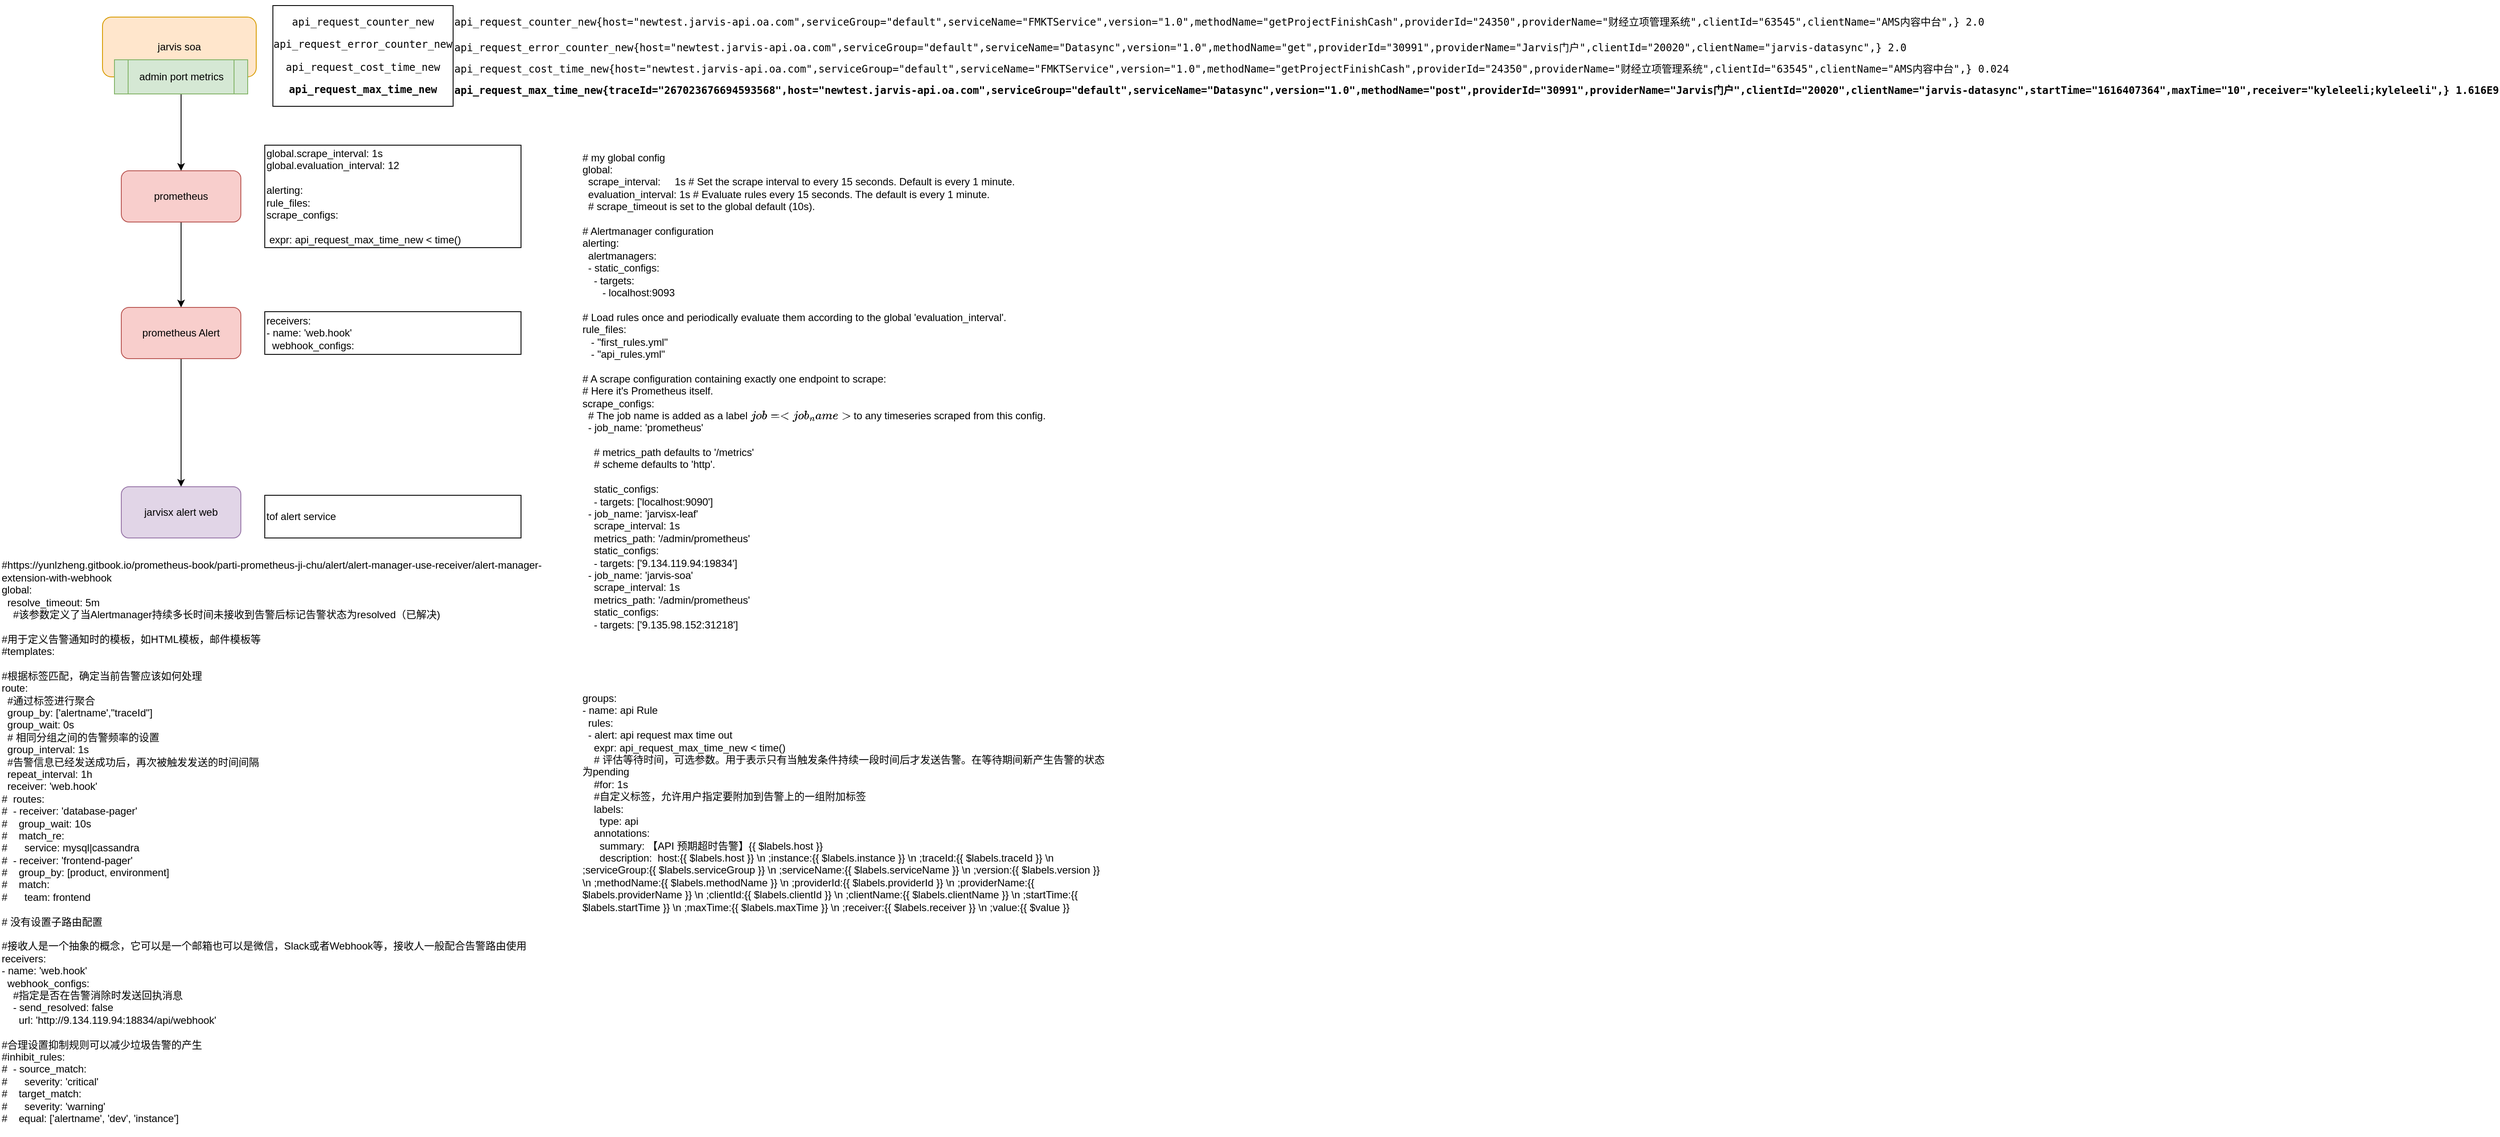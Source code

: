 <mxfile version="14.4.4" type="github">
  <diagram id="k6DoNazx9PnfbwAKResi" name="Page-1">
    <mxGraphModel dx="2249" dy="794" grid="1" gridSize="10" guides="1" tooltips="1" connect="1" arrows="1" fold="1" page="1" pageScale="1" pageWidth="827" pageHeight="1169" math="0" shadow="0">
      <root>
        <mxCell id="0" />
        <mxCell id="1" parent="0" />
        <mxCell id="E3SrIeCULbJYvBl_LrCa-14" value="" style="edgeStyle=orthogonalEdgeStyle;rounded=0;orthogonalLoop=1;jettySize=auto;html=1;" edge="1" parent="1" source="E3SrIeCULbJYvBl_LrCa-1" target="E3SrIeCULbJYvBl_LrCa-4">
          <mxGeometry relative="1" as="geometry" />
        </mxCell>
        <mxCell id="E3SrIeCULbJYvBl_LrCa-1" value="prometheus" style="rounded=1;whiteSpace=wrap;html=1;fillColor=#f8cecc;strokeColor=#b85450;" vertex="1" parent="1">
          <mxGeometry x="112" y="200" width="140" height="60" as="geometry" />
        </mxCell>
        <mxCell id="E3SrIeCULbJYvBl_LrCa-2" value="jarvis soa" style="rounded=1;whiteSpace=wrap;html=1;fillColor=#ffe6cc;strokeColor=#d79b00;" vertex="1" parent="1">
          <mxGeometry x="90" y="20" width="180" height="70" as="geometry" />
        </mxCell>
        <mxCell id="E3SrIeCULbJYvBl_LrCa-13" value="" style="edgeStyle=orthogonalEdgeStyle;rounded=0;orthogonalLoop=1;jettySize=auto;html=1;" edge="1" parent="1" source="E3SrIeCULbJYvBl_LrCa-3" target="E3SrIeCULbJYvBl_LrCa-1">
          <mxGeometry relative="1" as="geometry" />
        </mxCell>
        <mxCell id="E3SrIeCULbJYvBl_LrCa-3" value="admin port metrics" style="shape=process;whiteSpace=wrap;html=1;backgroundOutline=1;fillColor=#d5e8d4;strokeColor=#82b366;" vertex="1" parent="1">
          <mxGeometry x="104" y="70" width="156" height="40" as="geometry" />
        </mxCell>
        <mxCell id="E3SrIeCULbJYvBl_LrCa-15" value="" style="edgeStyle=orthogonalEdgeStyle;rounded=0;orthogonalLoop=1;jettySize=auto;html=1;" edge="1" parent="1" source="E3SrIeCULbJYvBl_LrCa-4" target="E3SrIeCULbJYvBl_LrCa-5">
          <mxGeometry relative="1" as="geometry" />
        </mxCell>
        <mxCell id="E3SrIeCULbJYvBl_LrCa-4" value="prometheus Alert" style="rounded=1;whiteSpace=wrap;html=1;fillColor=#f8cecc;strokeColor=#b85450;" vertex="1" parent="1">
          <mxGeometry x="112" y="360" width="140" height="60" as="geometry" />
        </mxCell>
        <mxCell id="E3SrIeCULbJYvBl_LrCa-5" value="jarvisx alert web" style="rounded=1;whiteSpace=wrap;html=1;fillColor=#e1d5e7;strokeColor=#9673a6;" vertex="1" parent="1">
          <mxGeometry x="112" y="570" width="140" height="60" as="geometry" />
        </mxCell>
        <mxCell id="E3SrIeCULbJYvBl_LrCa-8" value="&lt;pre style=&quot;overflow-wrap: break-word&quot;&gt;api_request_counter_new&lt;/pre&gt;&lt;pre style=&quot;overflow-wrap: break-word&quot;&gt;&lt;pre style=&quot;overflow-wrap: break-word&quot;&gt;api_request_error_counter_new&lt;/pre&gt;&lt;pre style=&quot;overflow-wrap: break-word&quot;&gt;api_request_cost_time_new&lt;/pre&gt;&lt;pre style=&quot;overflow-wrap: break-word&quot;&gt;&lt;pre style=&quot;overflow-wrap: break-word&quot;&gt;&lt;b&gt;api_request_max_time_new&lt;/b&gt;&lt;/pre&gt;&lt;/pre&gt;&lt;/pre&gt;" style="text;html=1;align=center;verticalAlign=middle;whiteSpace=wrap;rounded=0;labelBackgroundColor=#ffffff;labelBorderColor=#000000;spacing=2;labelPosition=center;verticalLabelPosition=middle;textDirection=rtl;" vertex="1" parent="1">
          <mxGeometry x="300" y="20" width="190" height="90" as="geometry" />
        </mxCell>
        <mxCell id="E3SrIeCULbJYvBl_LrCa-9" value="&lt;pre style=&quot;color: rgb(0, 0, 0); font-style: normal; font-weight: 400; letter-spacing: normal; text-indent: 0px; text-transform: none; word-spacing: 0px; overflow-wrap: break-word;&quot;&gt;api_request_counter_new{host=&quot;newtest.jarvis-api.oa.com&quot;,serviceGroup=&quot;default&quot;,serviceName=&quot;FMKTService&quot;,version=&quot;1.0&quot;,methodName=&quot;getProjectFinishCash&quot;,providerId=&quot;24350&quot;,providerName=&quot;财经立项管理系统&quot;,clientId=&quot;63545&quot;,clientName=&quot;AMS内容中台&quot;,} 2.0&lt;/pre&gt;" style="text;whiteSpace=wrap;html=1;" vertex="1" parent="1">
          <mxGeometry x="500" width="1540" height="50" as="geometry" />
        </mxCell>
        <mxCell id="E3SrIeCULbJYvBl_LrCa-10" value="&lt;pre style=&quot;color: rgb(0, 0, 0); font-style: normal; font-weight: 400; letter-spacing: normal; text-indent: 0px; text-transform: none; word-spacing: 0px; overflow-wrap: break-word;&quot;&gt;api_request_error_counter_new{host=&quot;newtest.jarvis-api.oa.com&quot;,serviceGroup=&quot;default&quot;,serviceName=&quot;Datasync&quot;,version=&quot;1.0&quot;,methodName=&quot;get&quot;,providerId=&quot;30991&quot;,providerName=&quot;Jarvis门户&quot;,clientId=&quot;20020&quot;,clientName=&quot;jarvis-datasync&quot;,} 2.0&lt;/pre&gt;" style="text;whiteSpace=wrap;html=1;" vertex="1" parent="1">
          <mxGeometry x="500" y="30" width="1530" height="50" as="geometry" />
        </mxCell>
        <mxCell id="E3SrIeCULbJYvBl_LrCa-11" value="&lt;pre style=&quot;color: rgb(0 , 0 , 0) ; font-style: normal ; font-weight: 400 ; letter-spacing: normal ; text-indent: 0px ; text-transform: none ; word-spacing: 0px ; overflow-wrap: break-word&quot;&gt;api_request_cost_time_new{host=&quot;newtest.jarvis-api.oa.com&quot;,serviceGroup=&quot;default&quot;,serviceName=&quot;FMKTService&quot;,version=&quot;1.0&quot;,methodName=&quot;getProjectFinishCash&quot;,providerId=&quot;24350&quot;,providerName=&quot;财经立项管理系统&quot;,clientId=&quot;63545&quot;,clientName=&quot;AMS内容中台&quot;,} 0.024&lt;/pre&gt;" style="text;whiteSpace=wrap;html=1;" vertex="1" parent="1">
          <mxGeometry x="500" y="55" width="1750" height="70" as="geometry" />
        </mxCell>
        <mxCell id="E3SrIeCULbJYvBl_LrCa-12" value="&lt;pre style=&quot;color: rgb(0 , 0 , 0) ; font-style: normal ; letter-spacing: normal ; text-indent: 0px ; text-transform: none ; word-spacing: 0px ; overflow-wrap: break-word&quot;&gt;&lt;b&gt;api_request_max_time_new{traceId=&quot;267023676694593568&quot;,host=&quot;newtest.jarvis-api.oa.com&quot;,serviceGroup=&quot;default&quot;,serviceName=&quot;Datasync&quot;,version=&quot;1.0&quot;,methodName=&quot;post&quot;,providerId=&quot;30991&quot;,providerName=&quot;Jarvis门户&quot;,clientId=&quot;20020&quot;,clientName=&quot;jarvis-datasync&quot;,startTime=&quot;1616407364&quot;,maxTime=&quot;10&quot;,receiver=&quot;kyleleeli;kyleleeli&quot;,} 1.616E9&lt;/b&gt;&lt;/pre&gt;" style="text;whiteSpace=wrap;html=1;" vertex="1" parent="1">
          <mxGeometry x="500" y="80" width="2390" height="50" as="geometry" />
        </mxCell>
        <mxCell id="E3SrIeCULbJYvBl_LrCa-16" value="&lt;div&gt;#https://yunlzheng.gitbook.io/prometheus-book/parti-prometheus-ji-chu/alert/alert-manager-use-receiver/alert-manager-extension-with-webhook&lt;/div&gt;&lt;div&gt;global:&lt;/div&gt;&lt;div&gt;&amp;nbsp; resolve_timeout: 5m&lt;/div&gt;&lt;div&gt;&amp;nbsp; &amp;nbsp; #该参数定义了当Alertmanager持续多长时间未接收到告警后标记告警状态为resolved（已解决)&lt;/div&gt;&lt;div&gt;&lt;br&gt;&lt;/div&gt;&lt;div&gt;#用于定义告警通知时的模板，如HTML模板，邮件模板等&lt;/div&gt;&lt;div&gt;#templates:&lt;/div&gt;&lt;div&gt;&lt;br&gt;&lt;/div&gt;&lt;div&gt;#根据标签匹配，确定当前告警应该如何处理&lt;/div&gt;&lt;div&gt;route:&lt;/div&gt;&lt;div&gt;&amp;nbsp; #通过标签进行聚合&lt;/div&gt;&lt;div&gt;&amp;nbsp; group_by: [&#39;alertname&#39;,&quot;traceId&quot;]&lt;/div&gt;&lt;div&gt;&amp;nbsp; group_wait: 0s&lt;/div&gt;&lt;div&gt;&amp;nbsp; # 相同分组之间的告警频率的设置&lt;/div&gt;&lt;div&gt;&amp;nbsp; group_interval: 1s&lt;/div&gt;&lt;div&gt;&amp;nbsp; #告警信息已经发送成功后，再次被触发发送的时间间隔&lt;/div&gt;&lt;div&gt;&amp;nbsp; repeat_interval: 1h&lt;/div&gt;&lt;div&gt;&amp;nbsp; receiver: &#39;web.hook&#39;&lt;/div&gt;&lt;div&gt;#&amp;nbsp; routes:&lt;/div&gt;&lt;div&gt;#&amp;nbsp; - receiver: &#39;database-pager&#39;&lt;/div&gt;&lt;div&gt;#&amp;nbsp; &amp;nbsp; group_wait: 10s&lt;/div&gt;&lt;div&gt;#&amp;nbsp; &amp;nbsp; match_re:&lt;/div&gt;&lt;div&gt;#&amp;nbsp; &amp;nbsp; &amp;nbsp; service: mysql|cassandra&lt;/div&gt;&lt;div&gt;#&amp;nbsp; - receiver: &#39;frontend-pager&#39;&lt;/div&gt;&lt;div&gt;#&amp;nbsp; &amp;nbsp; group_by: [product, environment]&lt;/div&gt;&lt;div&gt;#&amp;nbsp; &amp;nbsp; match:&lt;/div&gt;&lt;div&gt;#&amp;nbsp; &amp;nbsp; &amp;nbsp; team: frontend&lt;/div&gt;&lt;div&gt;&lt;br&gt;&lt;/div&gt;&lt;div&gt;# 没有设置子路由配置&lt;/div&gt;&lt;div&gt;&lt;br&gt;&lt;/div&gt;&lt;div&gt;#接收人是一个抽象的概念，它可以是一个邮箱也可以是微信，Slack或者Webhook等，接收人一般配合告警路由使用&lt;/div&gt;&lt;div&gt;receivers:&lt;/div&gt;&lt;div&gt;- name: &#39;web.hook&#39;&lt;/div&gt;&lt;div&gt;&amp;nbsp; webhook_configs:&lt;/div&gt;&lt;div&gt;&amp;nbsp; &amp;nbsp; #指定是否在告警消除时发送回执消息&lt;/div&gt;&lt;div&gt;&amp;nbsp; &amp;nbsp; - send_resolved: false&lt;/div&gt;&lt;div&gt;&amp;nbsp; &amp;nbsp; &amp;nbsp; url: &#39;http://9.134.119.94:18834/api/webhook&#39;&lt;/div&gt;&lt;div&gt;&amp;nbsp;&amp;nbsp;&lt;/div&gt;&lt;div&gt;#合理设置抑制规则可以减少垃圾告警的产生&lt;/div&gt;&lt;div&gt;#inhibit_rules:&lt;/div&gt;&lt;div&gt;#&amp;nbsp; - source_match:&lt;/div&gt;&lt;div&gt;#&amp;nbsp; &amp;nbsp; &amp;nbsp; severity: &#39;critical&#39;&lt;/div&gt;&lt;div&gt;#&amp;nbsp; &amp;nbsp; target_match:&lt;/div&gt;&lt;div&gt;#&amp;nbsp; &amp;nbsp; &amp;nbsp; severity: &#39;warning&#39;&lt;/div&gt;&lt;div&gt;#&amp;nbsp; &amp;nbsp; equal: [&#39;alertname&#39;, &#39;dev&#39;, &#39;instance&#39;]&lt;/div&gt;&lt;div&gt;&lt;br&gt;&lt;/div&gt;" style="text;html=1;strokeColor=none;fillColor=none;align=left;verticalAlign=middle;whiteSpace=wrap;rounded=0;" vertex="1" parent="1">
          <mxGeometry x="-30" y="670" width="680" height="645" as="geometry" />
        </mxCell>
        <mxCell id="E3SrIeCULbJYvBl_LrCa-17" value="&lt;div&gt;# my global config&lt;/div&gt;&lt;div&gt;global:&lt;/div&gt;&lt;div&gt;&amp;nbsp; scrape_interval:&amp;nbsp; &amp;nbsp; &amp;nbsp;1s # Set the scrape interval to every 15 seconds. Default is every 1 minute.&lt;/div&gt;&lt;div&gt;&amp;nbsp; evaluation_interval: 1s # Evaluate rules every 15 seconds. The default is every 1 minute.&lt;/div&gt;&lt;div&gt;&amp;nbsp; # scrape_timeout is set to the global default (10s).&lt;/div&gt;&lt;div&gt;&lt;br&gt;&lt;/div&gt;&lt;div&gt;# Alertmanager configuration&lt;/div&gt;&lt;div&gt;alerting:&lt;/div&gt;&lt;div&gt;&amp;nbsp; alertmanagers:&lt;/div&gt;&lt;div&gt;&amp;nbsp; - static_configs:&lt;/div&gt;&lt;div&gt;&amp;nbsp; &amp;nbsp; - targets:&lt;/div&gt;&lt;div&gt;&amp;nbsp; &amp;nbsp; &amp;nbsp; &amp;nbsp;- localhost:9093&lt;/div&gt;&lt;div&gt;&lt;br&gt;&lt;/div&gt;&lt;div&gt;# Load rules once and periodically evaluate them according to the global &#39;evaluation_interval&#39;.&lt;/div&gt;&lt;div&gt;rule_files:&lt;/div&gt;&lt;div&gt;&amp;nbsp; &amp;nbsp;- &quot;first_rules.yml&quot;&lt;/div&gt;&lt;div&gt;&amp;nbsp; &amp;nbsp;- &quot;api_rules.yml&quot;&lt;/div&gt;&lt;div&gt;&lt;br&gt;&lt;/div&gt;&lt;div&gt;# A scrape configuration containing exactly one endpoint to scrape:&lt;/div&gt;&lt;div&gt;# Here it&#39;s Prometheus itself.&lt;/div&gt;&lt;div&gt;scrape_configs:&lt;/div&gt;&lt;div&gt;&amp;nbsp; # The job name is added as a label `job=&amp;lt;job_name&amp;gt;` to any timeseries scraped from this config.&lt;/div&gt;&lt;div&gt;&amp;nbsp; - job_name: &#39;prometheus&#39;&lt;/div&gt;&lt;div&gt;&lt;br&gt;&lt;/div&gt;&lt;div&gt;&amp;nbsp; &amp;nbsp; # metrics_path defaults to &#39;/metrics&#39;&lt;/div&gt;&lt;div&gt;&amp;nbsp; &amp;nbsp; # scheme defaults to &#39;http&#39;.&lt;/div&gt;&lt;div&gt;&lt;br&gt;&lt;/div&gt;&lt;div&gt;&amp;nbsp; &amp;nbsp; static_configs:&lt;/div&gt;&lt;div&gt;&amp;nbsp; &amp;nbsp; - targets: [&#39;localhost:9090&#39;]&lt;/div&gt;&lt;div&gt;&amp;nbsp; - job_name: &#39;jarvisx-leaf&#39;&lt;/div&gt;&lt;div&gt;&amp;nbsp; &amp;nbsp; scrape_interval: 1s&lt;/div&gt;&lt;div&gt;&amp;nbsp; &amp;nbsp; metrics_path: &#39;/admin/prometheus&#39;&lt;/div&gt;&lt;div&gt;&amp;nbsp; &amp;nbsp; static_configs:&lt;/div&gt;&lt;div&gt;&amp;nbsp; &amp;nbsp; - targets: [&#39;9.134.119.94:19834&#39;]&lt;/div&gt;&lt;div&gt;&amp;nbsp; - job_name: &#39;jarvis-soa&#39;&lt;/div&gt;&lt;div&gt;&amp;nbsp; &amp;nbsp; scrape_interval: 1s&lt;/div&gt;&lt;div&gt;&amp;nbsp; &amp;nbsp; metrics_path: &#39;/admin/prometheus&#39;&lt;/div&gt;&lt;div&gt;&amp;nbsp; &amp;nbsp; static_configs:&lt;/div&gt;&lt;div&gt;&amp;nbsp; &amp;nbsp; - targets: [&#39;9.135.98.152:31218&#39;]&lt;/div&gt;&lt;div&gt;&lt;br&gt;&lt;/div&gt;" style="text;html=1;strokeColor=none;fillColor=none;align=left;verticalAlign=middle;whiteSpace=wrap;rounded=0;" vertex="1" parent="1">
          <mxGeometry x="650" y="170" width="990" height="590" as="geometry" />
        </mxCell>
        <mxCell id="E3SrIeCULbJYvBl_LrCa-18" value="&lt;div&gt;groups:&lt;/div&gt;&lt;div&gt;- name: api Rule&lt;/div&gt;&lt;div&gt;&amp;nbsp; rules:&lt;/div&gt;&lt;div&gt;&amp;nbsp; - alert: api request max time out&amp;nbsp;&lt;/div&gt;&lt;div&gt;&amp;nbsp; &amp;nbsp; expr: api_request_max_time_new &amp;lt; time()&lt;/div&gt;&lt;div&gt;&amp;nbsp; &amp;nbsp; # 评估等待时间，可选参数。用于表示只有当触发条件持续一段时间后才发送告警。在等待期间新产生告警的状态为pending&lt;/div&gt;&lt;div&gt;&amp;nbsp; &amp;nbsp; #for: 1s&amp;nbsp;&lt;/div&gt;&lt;div&gt;&amp;nbsp; &amp;nbsp; #自定义标签，允许用户指定要附加到告警上的一组附加标签&lt;/div&gt;&lt;div&gt;&amp;nbsp; &amp;nbsp; labels:&lt;/div&gt;&lt;div&gt;&amp;nbsp; &amp;nbsp; &amp;nbsp; type: api&lt;/div&gt;&lt;div&gt;&amp;nbsp; &amp;nbsp; annotations:&lt;/div&gt;&lt;div&gt;&amp;nbsp; &amp;nbsp; &amp;nbsp; summary: 【API 预期超时告警】{{ $labels.host }}&lt;/div&gt;&lt;div&gt;&amp;nbsp; &amp;nbsp; &amp;nbsp; description:&amp;nbsp; host:{{ $labels.host }} \n ;instance:{{ $labels.instance }} \n ;traceId:{{ $labels.traceId }} \n ;serviceGroup:{{ $labels.serviceGroup }} \n ;serviceName:{{ $labels.serviceName }} \n ;version:{{ $labels.version }} \n ;methodName:{{ $labels.methodName }} \n ;providerId:{{ $labels.providerId }} \n ;providerName:{{ $labels.providerName }} \n ;clientId:{{ $labels.clientId }} \n ;clientName:{{ $labels.clientName }} \n ;startTime:{{ $labels.startTime }} \n ;maxTime:{{ $labels.maxTime }} \n ;receiver:{{ $labels.receiver }} \n ;value:{{ $value }}&lt;/div&gt;" style="text;html=1;strokeColor=none;fillColor=none;align=left;verticalAlign=middle;whiteSpace=wrap;rounded=0;" vertex="1" parent="1">
          <mxGeometry x="650" y="810" width="620" height="260" as="geometry" />
        </mxCell>
        <mxCell id="E3SrIeCULbJYvBl_LrCa-19" value="&lt;span&gt;global.&lt;/span&gt;scrape_interval: 1s&lt;br&gt;global.evaluation_interval: 12&lt;br&gt;&lt;br&gt;alerting:&lt;br&gt;rule_files:&lt;br&gt;scrape_configs:&lt;br&gt;&lt;br&gt;&amp;nbsp;expr: api_request_max_time_new &amp;lt; time()" style="rounded=0;whiteSpace=wrap;html=1;align=left;gradientColor=#FFFFFF;" vertex="1" parent="1">
          <mxGeometry x="280" y="170" width="300" height="120" as="geometry" />
        </mxCell>
        <mxCell id="E3SrIeCULbJYvBl_LrCa-20" value="&lt;div&gt;receivers:&lt;/div&gt;&lt;div&gt;- name: &#39;web.hook&#39;&lt;/div&gt;&lt;div&gt;&amp;nbsp; webhook_configs:&lt;/div&gt;" style="rounded=0;whiteSpace=wrap;html=1;align=left;" vertex="1" parent="1">
          <mxGeometry x="280" y="365" width="300" height="50" as="geometry" />
        </mxCell>
        <mxCell id="E3SrIeCULbJYvBl_LrCa-21" value="tof alert service" style="rounded=0;whiteSpace=wrap;html=1;align=left;" vertex="1" parent="1">
          <mxGeometry x="280" y="580" width="300" height="50" as="geometry" />
        </mxCell>
      </root>
    </mxGraphModel>
  </diagram>
</mxfile>
